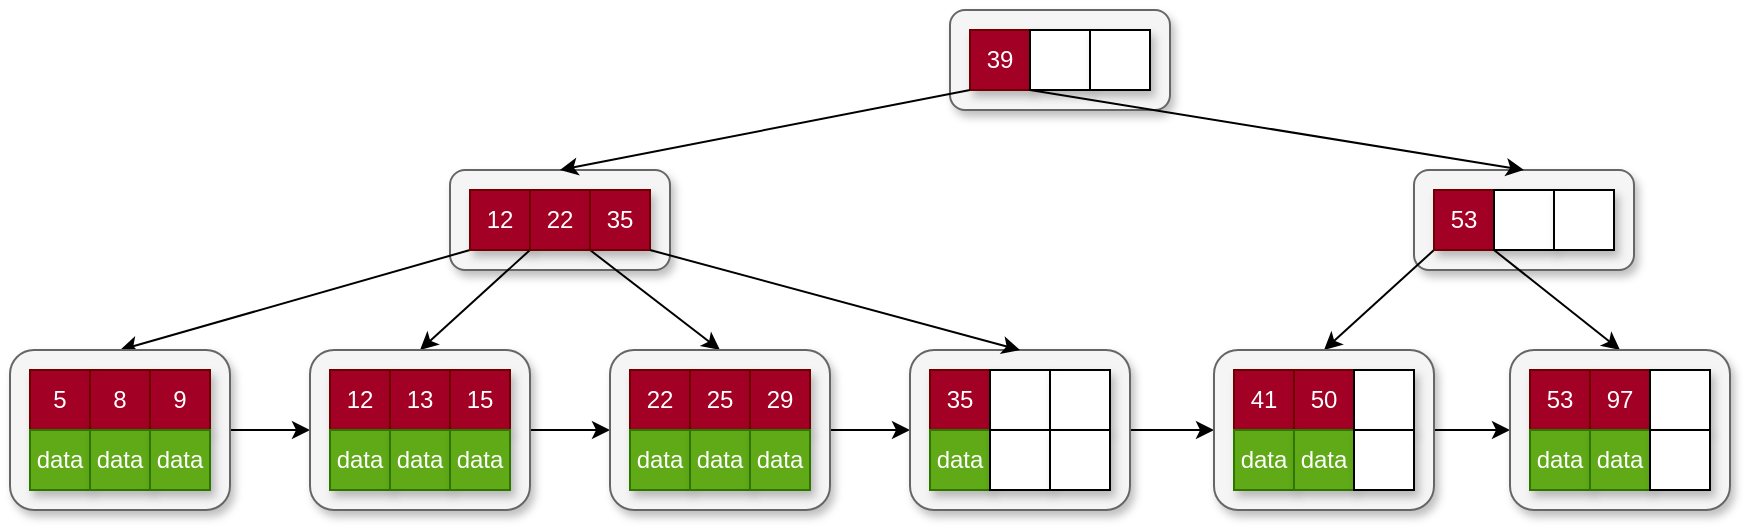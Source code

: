 <mxfile version="27.0.6">
  <diagram id="amRh1DqfK2RVm6x1WtD-" name="Page-1">
    <mxGraphModel dx="461" dy="648" grid="1" gridSize="10" guides="1" tooltips="1" connect="1" arrows="1" fold="1" page="1" pageScale="1" pageWidth="2339" pageHeight="3300" math="0" shadow="0">
      <root>
        <mxCell id="0" />
        <mxCell id="1" parent="0" />
        <mxCell id="3PxLHUjRiN6CBsCaSKGt-7" value="" style="rounded=1;whiteSpace=wrap;html=1;fillColor=#f5f5f5;fontColor=#333333;strokeColor=#666666;shadow=1;" parent="1" vertex="1">
          <mxGeometry x="950" y="480" width="110" height="50" as="geometry" />
        </mxCell>
        <mxCell id="3PxLHUjRiN6CBsCaSKGt-1" value="39" style="whiteSpace=wrap;html=1;aspect=fixed;fillColor=#a20025;fontColor=#ffffff;strokeColor=#6F0000;shadow=1;" parent="1" vertex="1">
          <mxGeometry x="960" y="490" width="30" height="30" as="geometry" />
        </mxCell>
        <mxCell id="3PxLHUjRiN6CBsCaSKGt-2" value="" style="whiteSpace=wrap;html=1;aspect=fixed;shadow=1;" parent="1" vertex="1">
          <mxGeometry x="990" y="490" width="30" height="30" as="geometry" />
        </mxCell>
        <mxCell id="3PxLHUjRiN6CBsCaSKGt-3" value="" style="whiteSpace=wrap;html=1;aspect=fixed;shadow=1;" parent="1" vertex="1">
          <mxGeometry x="1020" y="490" width="30" height="30" as="geometry" />
        </mxCell>
        <mxCell id="JuWLgP0VZZgHKadkF9Yy-1" value="" style="rounded=1;whiteSpace=wrap;html=1;fillColor=#f5f5f5;fontColor=#333333;strokeColor=#666666;shadow=1;" vertex="1" parent="1">
          <mxGeometry x="700" y="560" width="110" height="50" as="geometry" />
        </mxCell>
        <mxCell id="JuWLgP0VZZgHKadkF9Yy-13" style="rounded=0;orthogonalLoop=1;jettySize=auto;html=1;exitX=0;exitY=1;exitDx=0;exitDy=0;entryX=0.5;entryY=0;entryDx=0;entryDy=0;" edge="1" parent="1" source="JuWLgP0VZZgHKadkF9Yy-2" target="JuWLgP0VZZgHKadkF9Yy-6">
          <mxGeometry relative="1" as="geometry" />
        </mxCell>
        <mxCell id="JuWLgP0VZZgHKadkF9Yy-2" value="12" style="whiteSpace=wrap;html=1;aspect=fixed;fillColor=#a20025;fontColor=#ffffff;strokeColor=#6F0000;shadow=1;" vertex="1" parent="1">
          <mxGeometry x="710" y="570" width="30" height="30" as="geometry" />
        </mxCell>
        <mxCell id="JuWLgP0VZZgHKadkF9Yy-21" style="rounded=0;orthogonalLoop=1;jettySize=auto;html=1;exitX=0;exitY=1;exitDx=0;exitDy=0;entryX=0.5;entryY=0;entryDx=0;entryDy=0;" edge="1" parent="1" source="JuWLgP0VZZgHKadkF9Yy-3" target="JuWLgP0VZZgHKadkF9Yy-14">
          <mxGeometry relative="1" as="geometry" />
        </mxCell>
        <mxCell id="JuWLgP0VZZgHKadkF9Yy-3" value="22" style="whiteSpace=wrap;html=1;aspect=fixed;shadow=1;fillColor=#a20025;fontColor=#ffffff;strokeColor=#6F0000;" vertex="1" parent="1">
          <mxGeometry x="740" y="570" width="30" height="30" as="geometry" />
        </mxCell>
        <mxCell id="JuWLgP0VZZgHKadkF9Yy-29" style="rounded=0;orthogonalLoop=1;jettySize=auto;html=1;exitX=0;exitY=1;exitDx=0;exitDy=0;entryX=0.5;entryY=0;entryDx=0;entryDy=0;" edge="1" parent="1" source="JuWLgP0VZZgHKadkF9Yy-4" target="JuWLgP0VZZgHKadkF9Yy-22">
          <mxGeometry relative="1" as="geometry" />
        </mxCell>
        <mxCell id="JuWLgP0VZZgHKadkF9Yy-4" value="35" style="whiteSpace=wrap;html=1;aspect=fixed;shadow=1;fillColor=#a20025;fontColor=#ffffff;strokeColor=#6F0000;" vertex="1" parent="1">
          <mxGeometry x="770" y="570" width="30" height="30" as="geometry" />
        </mxCell>
        <mxCell id="JuWLgP0VZZgHKadkF9Yy-59" style="edgeStyle=orthogonalEdgeStyle;rounded=0;orthogonalLoop=1;jettySize=auto;html=1;exitX=1;exitY=0.5;exitDx=0;exitDy=0;entryX=0;entryY=0.5;entryDx=0;entryDy=0;" edge="1" parent="1" source="JuWLgP0VZZgHKadkF9Yy-6" target="JuWLgP0VZZgHKadkF9Yy-14">
          <mxGeometry relative="1" as="geometry" />
        </mxCell>
        <mxCell id="JuWLgP0VZZgHKadkF9Yy-6" value="" style="rounded=1;whiteSpace=wrap;html=1;fillColor=#f5f5f5;fontColor=#333333;strokeColor=#666666;shadow=1;" vertex="1" parent="1">
          <mxGeometry x="480" y="650" width="110" height="80" as="geometry" />
        </mxCell>
        <mxCell id="JuWLgP0VZZgHKadkF9Yy-7" value="5" style="whiteSpace=wrap;html=1;aspect=fixed;fillColor=#a20025;fontColor=#ffffff;strokeColor=#6F0000;shadow=1;" vertex="1" parent="1">
          <mxGeometry x="490" y="660" width="30" height="30" as="geometry" />
        </mxCell>
        <mxCell id="JuWLgP0VZZgHKadkF9Yy-8" value="8" style="whiteSpace=wrap;html=1;aspect=fixed;shadow=1;fillColor=#a20025;fontColor=#ffffff;strokeColor=#6F0000;" vertex="1" parent="1">
          <mxGeometry x="520" y="660" width="30" height="30" as="geometry" />
        </mxCell>
        <mxCell id="JuWLgP0VZZgHKadkF9Yy-9" value="9" style="whiteSpace=wrap;html=1;aspect=fixed;shadow=1;fillColor=#a20025;fontColor=#ffffff;strokeColor=#6F0000;" vertex="1" parent="1">
          <mxGeometry x="550" y="660" width="30" height="30" as="geometry" />
        </mxCell>
        <mxCell id="JuWLgP0VZZgHKadkF9Yy-10" value="data" style="whiteSpace=wrap;html=1;aspect=fixed;fillColor=#60a917;fontColor=#ffffff;strokeColor=#2D7600;shadow=1;" vertex="1" parent="1">
          <mxGeometry x="490" y="690" width="30" height="30" as="geometry" />
        </mxCell>
        <mxCell id="JuWLgP0VZZgHKadkF9Yy-11" value="data" style="whiteSpace=wrap;html=1;aspect=fixed;shadow=1;fillColor=#60a917;fontColor=#ffffff;strokeColor=#2D7600;" vertex="1" parent="1">
          <mxGeometry x="520" y="690" width="30" height="30" as="geometry" />
        </mxCell>
        <mxCell id="JuWLgP0VZZgHKadkF9Yy-12" value="data" style="whiteSpace=wrap;html=1;aspect=fixed;shadow=1;fillColor=#60a917;fontColor=#ffffff;strokeColor=#2D7600;" vertex="1" parent="1">
          <mxGeometry x="550" y="690" width="30" height="30" as="geometry" />
        </mxCell>
        <mxCell id="JuWLgP0VZZgHKadkF9Yy-60" style="edgeStyle=orthogonalEdgeStyle;rounded=0;orthogonalLoop=1;jettySize=auto;html=1;exitX=1;exitY=0.5;exitDx=0;exitDy=0;entryX=0;entryY=0.5;entryDx=0;entryDy=0;" edge="1" parent="1" source="JuWLgP0VZZgHKadkF9Yy-14" target="JuWLgP0VZZgHKadkF9Yy-22">
          <mxGeometry relative="1" as="geometry" />
        </mxCell>
        <mxCell id="JuWLgP0VZZgHKadkF9Yy-14" value="" style="rounded=1;whiteSpace=wrap;html=1;fillColor=#f5f5f5;fontColor=#333333;strokeColor=#666666;shadow=1;" vertex="1" parent="1">
          <mxGeometry x="630" y="650" width="110" height="80" as="geometry" />
        </mxCell>
        <mxCell id="JuWLgP0VZZgHKadkF9Yy-15" value="12" style="whiteSpace=wrap;html=1;aspect=fixed;fillColor=#a20025;fontColor=#ffffff;strokeColor=#6F0000;shadow=1;" vertex="1" parent="1">
          <mxGeometry x="640" y="660" width="30" height="30" as="geometry" />
        </mxCell>
        <mxCell id="JuWLgP0VZZgHKadkF9Yy-16" value="13" style="whiteSpace=wrap;html=1;aspect=fixed;shadow=1;fillColor=#a20025;fontColor=#ffffff;strokeColor=#6F0000;" vertex="1" parent="1">
          <mxGeometry x="670" y="660" width="30" height="30" as="geometry" />
        </mxCell>
        <mxCell id="JuWLgP0VZZgHKadkF9Yy-17" value="15" style="whiteSpace=wrap;html=1;aspect=fixed;shadow=1;fillColor=#a20025;fontColor=#ffffff;strokeColor=#6F0000;" vertex="1" parent="1">
          <mxGeometry x="700" y="660" width="30" height="30" as="geometry" />
        </mxCell>
        <mxCell id="JuWLgP0VZZgHKadkF9Yy-18" value="data" style="whiteSpace=wrap;html=1;aspect=fixed;fillColor=#60a917;fontColor=#ffffff;strokeColor=#2D7600;shadow=1;" vertex="1" parent="1">
          <mxGeometry x="640" y="690" width="30" height="30" as="geometry" />
        </mxCell>
        <mxCell id="JuWLgP0VZZgHKadkF9Yy-19" value="data" style="whiteSpace=wrap;html=1;aspect=fixed;shadow=1;fillColor=#60a917;fontColor=#ffffff;strokeColor=#2D7600;" vertex="1" parent="1">
          <mxGeometry x="670" y="690" width="30" height="30" as="geometry" />
        </mxCell>
        <mxCell id="JuWLgP0VZZgHKadkF9Yy-20" value="data" style="whiteSpace=wrap;html=1;aspect=fixed;shadow=1;fillColor=#60a917;fontColor=#ffffff;strokeColor=#2D7600;" vertex="1" parent="1">
          <mxGeometry x="700" y="690" width="30" height="30" as="geometry" />
        </mxCell>
        <mxCell id="JuWLgP0VZZgHKadkF9Yy-61" style="edgeStyle=orthogonalEdgeStyle;rounded=0;orthogonalLoop=1;jettySize=auto;html=1;exitX=1;exitY=0.5;exitDx=0;exitDy=0;entryX=0;entryY=0.5;entryDx=0;entryDy=0;" edge="1" parent="1" source="JuWLgP0VZZgHKadkF9Yy-22" target="JuWLgP0VZZgHKadkF9Yy-30">
          <mxGeometry relative="1" as="geometry" />
        </mxCell>
        <mxCell id="JuWLgP0VZZgHKadkF9Yy-22" value="" style="rounded=1;whiteSpace=wrap;html=1;fillColor=#f5f5f5;fontColor=#333333;strokeColor=#666666;shadow=1;" vertex="1" parent="1">
          <mxGeometry x="780" y="650" width="110" height="80" as="geometry" />
        </mxCell>
        <mxCell id="JuWLgP0VZZgHKadkF9Yy-23" value="22" style="whiteSpace=wrap;html=1;aspect=fixed;fillColor=#a20025;fontColor=#ffffff;strokeColor=#6F0000;shadow=1;" vertex="1" parent="1">
          <mxGeometry x="790" y="660" width="30" height="30" as="geometry" />
        </mxCell>
        <mxCell id="JuWLgP0VZZgHKadkF9Yy-24" value="25" style="whiteSpace=wrap;html=1;aspect=fixed;shadow=1;fillColor=#a20025;fontColor=#ffffff;strokeColor=#6F0000;" vertex="1" parent="1">
          <mxGeometry x="820" y="660" width="30" height="30" as="geometry" />
        </mxCell>
        <mxCell id="JuWLgP0VZZgHKadkF9Yy-25" value="29" style="whiteSpace=wrap;html=1;aspect=fixed;shadow=1;fillColor=#a20025;fontColor=#ffffff;strokeColor=#6F0000;" vertex="1" parent="1">
          <mxGeometry x="850" y="660" width="30" height="30" as="geometry" />
        </mxCell>
        <mxCell id="JuWLgP0VZZgHKadkF9Yy-26" value="data" style="whiteSpace=wrap;html=1;aspect=fixed;fillColor=#60a917;fontColor=#ffffff;strokeColor=#2D7600;shadow=1;" vertex="1" parent="1">
          <mxGeometry x="790" y="690" width="30" height="30" as="geometry" />
        </mxCell>
        <mxCell id="JuWLgP0VZZgHKadkF9Yy-27" value="data" style="whiteSpace=wrap;html=1;aspect=fixed;shadow=1;fillColor=#60a917;fontColor=#ffffff;strokeColor=#2D7600;" vertex="1" parent="1">
          <mxGeometry x="820" y="690" width="30" height="30" as="geometry" />
        </mxCell>
        <mxCell id="JuWLgP0VZZgHKadkF9Yy-28" value="data" style="whiteSpace=wrap;html=1;aspect=fixed;shadow=1;fillColor=#60a917;fontColor=#ffffff;strokeColor=#2D7600;" vertex="1" parent="1">
          <mxGeometry x="850" y="690" width="30" height="30" as="geometry" />
        </mxCell>
        <mxCell id="JuWLgP0VZZgHKadkF9Yy-62" style="edgeStyle=orthogonalEdgeStyle;rounded=0;orthogonalLoop=1;jettySize=auto;html=1;exitX=1;exitY=0.5;exitDx=0;exitDy=0;entryX=0;entryY=0.5;entryDx=0;entryDy=0;" edge="1" parent="1" source="JuWLgP0VZZgHKadkF9Yy-30" target="JuWLgP0VZZgHKadkF9Yy-42">
          <mxGeometry relative="1" as="geometry" />
        </mxCell>
        <mxCell id="JuWLgP0VZZgHKadkF9Yy-30" value="" style="rounded=1;whiteSpace=wrap;html=1;fillColor=#f5f5f5;fontColor=#333333;strokeColor=#666666;shadow=1;" vertex="1" parent="1">
          <mxGeometry x="930" y="650" width="110" height="80" as="geometry" />
        </mxCell>
        <mxCell id="JuWLgP0VZZgHKadkF9Yy-31" value="35" style="whiteSpace=wrap;html=1;aspect=fixed;fillColor=#a20025;fontColor=#ffffff;strokeColor=#6F0000;shadow=1;" vertex="1" parent="1">
          <mxGeometry x="940" y="660" width="30" height="30" as="geometry" />
        </mxCell>
        <mxCell id="JuWLgP0VZZgHKadkF9Yy-32" value="" style="whiteSpace=wrap;html=1;aspect=fixed;shadow=1;" vertex="1" parent="1">
          <mxGeometry x="970" y="660" width="30" height="30" as="geometry" />
        </mxCell>
        <mxCell id="JuWLgP0VZZgHKadkF9Yy-33" value="" style="whiteSpace=wrap;html=1;aspect=fixed;shadow=1;" vertex="1" parent="1">
          <mxGeometry x="1000" y="660" width="30" height="30" as="geometry" />
        </mxCell>
        <mxCell id="JuWLgP0VZZgHKadkF9Yy-34" value="data" style="whiteSpace=wrap;html=1;aspect=fixed;fillColor=#60a917;fontColor=#ffffff;strokeColor=#2D7600;shadow=1;" vertex="1" parent="1">
          <mxGeometry x="940" y="690" width="30" height="30" as="geometry" />
        </mxCell>
        <mxCell id="JuWLgP0VZZgHKadkF9Yy-35" value="" style="whiteSpace=wrap;html=1;aspect=fixed;shadow=1;" vertex="1" parent="1">
          <mxGeometry x="970" y="690" width="30" height="30" as="geometry" />
        </mxCell>
        <mxCell id="JuWLgP0VZZgHKadkF9Yy-36" value="" style="whiteSpace=wrap;html=1;aspect=fixed;shadow=1;" vertex="1" parent="1">
          <mxGeometry x="1000" y="690" width="30" height="30" as="geometry" />
        </mxCell>
        <mxCell id="JuWLgP0VZZgHKadkF9Yy-38" value="" style="rounded=1;whiteSpace=wrap;html=1;fillColor=#f5f5f5;fontColor=#333333;strokeColor=#666666;shadow=1;" vertex="1" parent="1">
          <mxGeometry x="1182" y="560" width="110" height="50" as="geometry" />
        </mxCell>
        <mxCell id="JuWLgP0VZZgHKadkF9Yy-56" style="rounded=0;orthogonalLoop=1;jettySize=auto;html=1;exitX=0;exitY=1;exitDx=0;exitDy=0;entryX=0.5;entryY=0;entryDx=0;entryDy=0;" edge="1" parent="1" source="JuWLgP0VZZgHKadkF9Yy-39" target="JuWLgP0VZZgHKadkF9Yy-42">
          <mxGeometry relative="1" as="geometry" />
        </mxCell>
        <mxCell id="JuWLgP0VZZgHKadkF9Yy-39" value="53" style="whiteSpace=wrap;html=1;aspect=fixed;fillColor=#a20025;fontColor=#ffffff;strokeColor=#6F0000;shadow=1;" vertex="1" parent="1">
          <mxGeometry x="1192" y="570" width="30" height="30" as="geometry" />
        </mxCell>
        <mxCell id="JuWLgP0VZZgHKadkF9Yy-57" style="rounded=0;orthogonalLoop=1;jettySize=auto;html=1;exitX=0;exitY=1;exitDx=0;exitDy=0;entryX=0.5;entryY=0;entryDx=0;entryDy=0;" edge="1" parent="1" source="JuWLgP0VZZgHKadkF9Yy-40" target="JuWLgP0VZZgHKadkF9Yy-49">
          <mxGeometry relative="1" as="geometry" />
        </mxCell>
        <mxCell id="JuWLgP0VZZgHKadkF9Yy-40" value="" style="whiteSpace=wrap;html=1;aspect=fixed;shadow=1;" vertex="1" parent="1">
          <mxGeometry x="1222" y="570" width="30" height="30" as="geometry" />
        </mxCell>
        <mxCell id="JuWLgP0VZZgHKadkF9Yy-41" value="" style="whiteSpace=wrap;html=1;aspect=fixed;shadow=1;" vertex="1" parent="1">
          <mxGeometry x="1252" y="570" width="30" height="30" as="geometry" />
        </mxCell>
        <mxCell id="JuWLgP0VZZgHKadkF9Yy-63" style="edgeStyle=orthogonalEdgeStyle;rounded=0;orthogonalLoop=1;jettySize=auto;html=1;exitX=1;exitY=0.5;exitDx=0;exitDy=0;entryX=0;entryY=0.5;entryDx=0;entryDy=0;" edge="1" parent="1" source="JuWLgP0VZZgHKadkF9Yy-42" target="JuWLgP0VZZgHKadkF9Yy-49">
          <mxGeometry relative="1" as="geometry" />
        </mxCell>
        <mxCell id="JuWLgP0VZZgHKadkF9Yy-42" value="" style="rounded=1;whiteSpace=wrap;html=1;fillColor=#f5f5f5;fontColor=#333333;strokeColor=#666666;shadow=1;" vertex="1" parent="1">
          <mxGeometry x="1082" y="650" width="110" height="80" as="geometry" />
        </mxCell>
        <mxCell id="JuWLgP0VZZgHKadkF9Yy-43" value="41" style="whiteSpace=wrap;html=1;aspect=fixed;fillColor=#a20025;fontColor=#ffffff;strokeColor=#6F0000;shadow=1;" vertex="1" parent="1">
          <mxGeometry x="1092" y="660" width="30" height="30" as="geometry" />
        </mxCell>
        <mxCell id="JuWLgP0VZZgHKadkF9Yy-44" value="50" style="whiteSpace=wrap;html=1;aspect=fixed;shadow=1;fillColor=#a20025;fontColor=#ffffff;strokeColor=#6F0000;" vertex="1" parent="1">
          <mxGeometry x="1122" y="660" width="30" height="30" as="geometry" />
        </mxCell>
        <mxCell id="JuWLgP0VZZgHKadkF9Yy-45" value="" style="whiteSpace=wrap;html=1;aspect=fixed;shadow=1;" vertex="1" parent="1">
          <mxGeometry x="1152" y="660" width="30" height="30" as="geometry" />
        </mxCell>
        <mxCell id="JuWLgP0VZZgHKadkF9Yy-46" value="data" style="whiteSpace=wrap;html=1;aspect=fixed;fillColor=#60a917;fontColor=#ffffff;strokeColor=#2D7600;shadow=1;" vertex="1" parent="1">
          <mxGeometry x="1092" y="690" width="30" height="30" as="geometry" />
        </mxCell>
        <mxCell id="JuWLgP0VZZgHKadkF9Yy-47" value="data" style="whiteSpace=wrap;html=1;aspect=fixed;shadow=1;fillColor=#60a917;fontColor=#ffffff;strokeColor=#2D7600;" vertex="1" parent="1">
          <mxGeometry x="1122" y="690" width="30" height="30" as="geometry" />
        </mxCell>
        <mxCell id="JuWLgP0VZZgHKadkF9Yy-48" value="" style="whiteSpace=wrap;html=1;aspect=fixed;shadow=1;" vertex="1" parent="1">
          <mxGeometry x="1152" y="690" width="30" height="30" as="geometry" />
        </mxCell>
        <mxCell id="JuWLgP0VZZgHKadkF9Yy-49" value="" style="rounded=1;whiteSpace=wrap;html=1;fillColor=#f5f5f5;fontColor=#333333;strokeColor=#666666;shadow=1;" vertex="1" parent="1">
          <mxGeometry x="1230" y="650" width="110" height="80" as="geometry" />
        </mxCell>
        <mxCell id="JuWLgP0VZZgHKadkF9Yy-50" value="53" style="whiteSpace=wrap;html=1;aspect=fixed;fillColor=#a20025;fontColor=#ffffff;strokeColor=#6F0000;shadow=1;" vertex="1" parent="1">
          <mxGeometry x="1240" y="660" width="30" height="30" as="geometry" />
        </mxCell>
        <mxCell id="JuWLgP0VZZgHKadkF9Yy-51" value="97" style="whiteSpace=wrap;html=1;aspect=fixed;shadow=1;fillColor=#a20025;fontColor=#ffffff;strokeColor=#6F0000;" vertex="1" parent="1">
          <mxGeometry x="1270" y="660" width="30" height="30" as="geometry" />
        </mxCell>
        <mxCell id="JuWLgP0VZZgHKadkF9Yy-52" value="" style="whiteSpace=wrap;html=1;aspect=fixed;shadow=1;" vertex="1" parent="1">
          <mxGeometry x="1300" y="660" width="30" height="30" as="geometry" />
        </mxCell>
        <mxCell id="JuWLgP0VZZgHKadkF9Yy-53" value="data" style="whiteSpace=wrap;html=1;aspect=fixed;fillColor=#60a917;fontColor=#ffffff;strokeColor=#2D7600;shadow=1;" vertex="1" parent="1">
          <mxGeometry x="1240" y="690" width="30" height="30" as="geometry" />
        </mxCell>
        <mxCell id="JuWLgP0VZZgHKadkF9Yy-54" value="data" style="whiteSpace=wrap;html=1;aspect=fixed;shadow=1;fillColor=#60a917;fontColor=#ffffff;strokeColor=#2D7600;" vertex="1" parent="1">
          <mxGeometry x="1270" y="690" width="30" height="30" as="geometry" />
        </mxCell>
        <mxCell id="JuWLgP0VZZgHKadkF9Yy-55" value="" style="whiteSpace=wrap;html=1;aspect=fixed;shadow=1;" vertex="1" parent="1">
          <mxGeometry x="1300" y="690" width="30" height="30" as="geometry" />
        </mxCell>
        <mxCell id="JuWLgP0VZZgHKadkF9Yy-58" style="rounded=0;orthogonalLoop=1;jettySize=auto;html=1;exitX=0;exitY=1;exitDx=0;exitDy=0;entryX=0.5;entryY=0;entryDx=0;entryDy=0;" edge="1" parent="1" source="3PxLHUjRiN6CBsCaSKGt-2" target="JuWLgP0VZZgHKadkF9Yy-38">
          <mxGeometry relative="1" as="geometry" />
        </mxCell>
        <mxCell id="JuWLgP0VZZgHKadkF9Yy-5" style="rounded=0;orthogonalLoop=1;jettySize=auto;html=1;exitX=0;exitY=1;exitDx=0;exitDy=0;entryX=0.5;entryY=0;entryDx=0;entryDy=0;" edge="1" parent="1" source="3PxLHUjRiN6CBsCaSKGt-1" target="JuWLgP0VZZgHKadkF9Yy-1">
          <mxGeometry relative="1" as="geometry" />
        </mxCell>
        <mxCell id="JuWLgP0VZZgHKadkF9Yy-37" style="rounded=0;orthogonalLoop=1;jettySize=auto;html=1;exitX=1;exitY=1;exitDx=0;exitDy=0;entryX=0.5;entryY=0;entryDx=0;entryDy=0;" edge="1" parent="1" source="JuWLgP0VZZgHKadkF9Yy-4" target="JuWLgP0VZZgHKadkF9Yy-30">
          <mxGeometry relative="1" as="geometry" />
        </mxCell>
      </root>
    </mxGraphModel>
  </diagram>
</mxfile>

